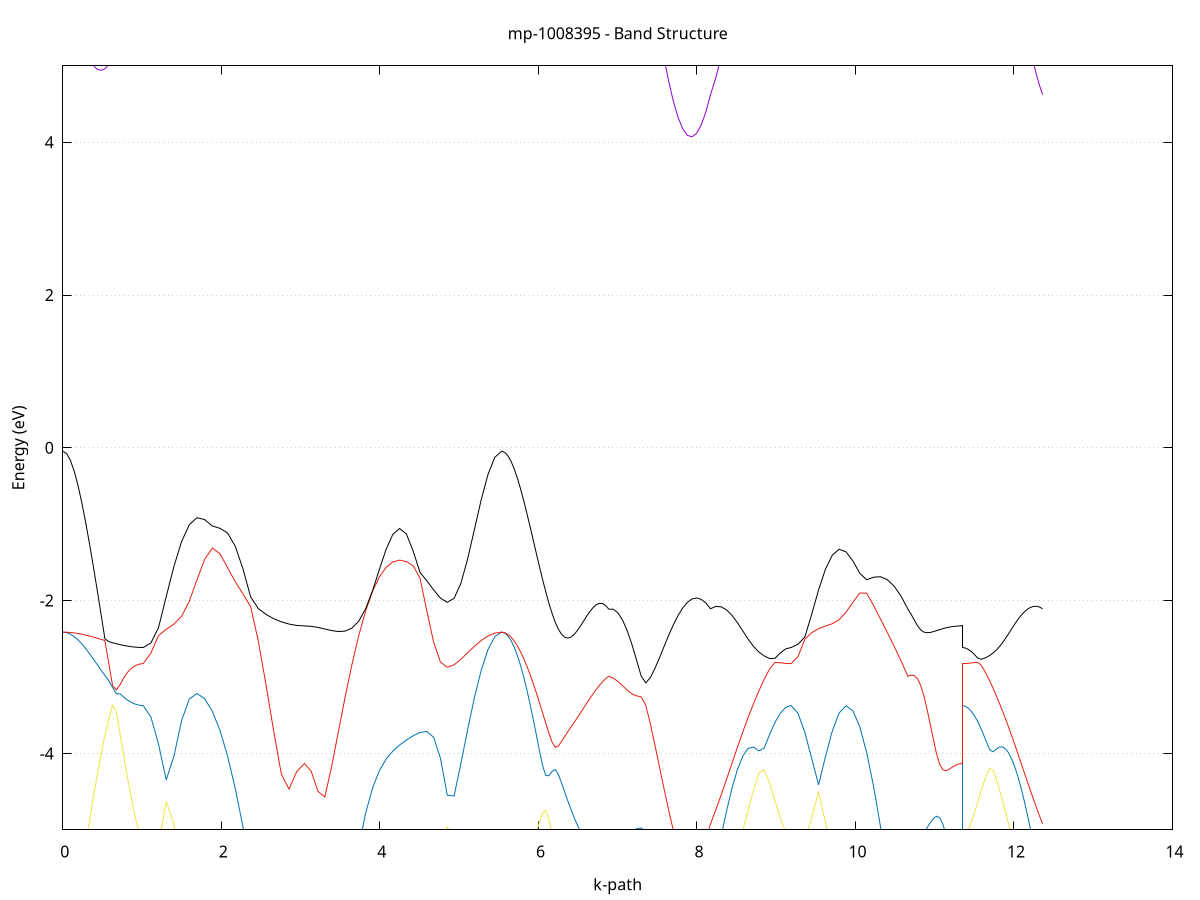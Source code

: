 set title 'mp-1008395 - Band Structure'
set xlabel 'k-path'
set ylabel 'Energy (eV)'
set grid y
set yrange [-5:5]
set terminal png size 800,600
set output 'mp-1008395_bands_gnuplot.png'
plot '-' using 1:2 with lines notitle, '-' using 1:2 with lines notitle, '-' using 1:2 with lines notitle, '-' using 1:2 with lines notitle, '-' using 1:2 with lines notitle, '-' using 1:2 with lines notitle, '-' using 1:2 with lines notitle, '-' using 1:2 with lines notitle, '-' using 1:2 with lines notitle, '-' using 1:2 with lines notitle, '-' using 1:2 with lines notitle, '-' using 1:2 with lines notitle, '-' using 1:2 with lines notitle, '-' using 1:2 with lines notitle, '-' using 1:2 with lines notitle, '-' using 1:2 with lines notitle
0.000000 -20.472477
0.048297 -20.465877
0.096595 -20.446077
0.144893 -20.413077
0.193190 -20.366977
0.241488 -20.307777
0.289785 -20.235577
0.338083 -20.150677
0.386380 -20.052977
0.434678 -19.942977
0.482975 -19.820877
0.531273 -19.687077
0.579570 -19.542277
0.627868 -19.387077
0.676165 -19.222777
0.724463 -19.051277
0.772760 -18.875177
0.821058 -18.698977
0.869355 -18.530477
0.917653 -18.382777
0.965950 -18.276977
1.014248 -18.237477
1.014248 -18.237477
1.111092 -18.222877
1.207937 -18.178177
1.304782 -18.101377
1.401627 -17.989977
1.498471 -17.841177
1.595316 -17.653477
1.692161 -17.425977
1.789006 -17.159377
1.885850 -16.856277
1.982695 -16.522177
2.079540 -16.168977
2.176385 -15.822177
2.273229 -15.535077
2.370074 -15.380577
2.466919 -15.367577
2.563763 -15.428577
2.660608 -15.508077
2.757453 -15.580477
2.854298 -15.635477
2.951142 -15.669177
3.047987 -15.680577
3.047987 -15.680577
3.133804 -15.664477
3.219620 -15.616577
3.305436 -15.537477
3.391252 -15.428577
3.477069 -15.291877
3.562885 -15.130677
3.648701 -14.951077
3.734518 -14.763777
3.820334 -14.596677
3.906150 -14.530677
3.991967 -14.709077
4.077783 -15.103177
4.163599 -15.584577
4.249416 -16.092077
4.335232 -16.599477
4.421048 -17.093577
4.506865 -17.565877
4.592681 -18.010977
4.678497 -18.424777
4.764313 -18.804777
4.850130 -19.148877
4.935946 -19.455277
5.021762 -19.722877
5.107579 -19.950677
5.193395 -20.137877
5.279211 -20.283977
5.365028 -20.388677
5.450844 -20.451577
5.536660 -20.472477
5.536660 -20.472477
5.576402 -20.467977
5.616143 -20.454477
5.655885 -20.431977
5.695626 -20.400377
5.735368 -20.359877
5.775109 -20.310377
5.814851 -20.251977
5.854592 -20.184677
5.894334 -20.108577
5.934075 -20.023677
5.973816 -19.929977
6.013558 -19.827777
6.053299 -19.716877
6.093041 -19.597677
6.132782 -19.470077
6.172524 -19.334377
6.212265 -19.190577
6.252007 -19.039077
6.291748 -18.879977
6.331490 -18.713577
6.371231 -18.540277
6.410973 -18.360577
6.450714 -18.174877
6.490456 -17.984177
6.530197 -17.789077
6.569939 -17.590877
6.609680 -17.391177
6.649422 -17.191977
6.689163 -16.995977
6.728905 -16.806677
6.768646 -16.628477
6.808388 -16.466177
6.848129 -16.324077
6.887870 -16.205477
6.887870 -16.205477
6.946219 -16.293377
7.004568 -16.453577
7.062917 -16.658977
7.121266 -16.885877
7.179615 -17.119477
7.237964 -17.350577
7.296313 -17.573777
7.354662 -17.785977
7.413011 -17.984577
7.471360 -18.168377
7.529709 -18.336077
7.588058 -18.487077
7.646407 -18.620677
7.704756 -18.736577
7.763105 -18.834277
7.821453 -18.913577
7.879802 -18.974377
7.938151 -19.016577
7.996500 -19.039977
8.054849 -19.044677
8.113198 -19.030677
8.171547 -18.998077
8.171547 -18.998077
8.239338 -19.084677
8.307130 -19.146377
8.374921 -19.182977
8.442712 -19.194777
8.510504 -19.181977
8.578295 -19.145077
8.646086 -19.084877
8.713878 -19.002277
8.781669 -18.899077
8.849460 -18.778077
8.917252 -18.643877
8.985043 -18.504577
9.052834 -18.373977
9.120626 -18.275377
9.188417 -18.237477
9.188417 -18.237477
9.275089 -18.247977
9.361762 -18.273277
9.448434 -18.299877
9.535107 -18.314477
9.621779 -18.307277
9.708452 -18.272077
9.795124 -18.204877
9.881797 -18.103877
9.968469 -17.968277
10.055142 -17.798677
10.141814 -17.596377
10.228487 -17.364877
10.315159 -17.110177
10.401832 -16.843177
10.488504 -16.582877
10.575177 -16.359377
10.661849 -16.205477
10.661849 -16.205477
10.701998 -16.109577
10.742147 -16.035277
10.782296 -15.978477
10.822445 -15.934477
10.862593 -15.899277
10.902742 -15.869677
10.942891 -15.843477
10.983040 -15.819277
11.023189 -15.796277
11.063337 -15.774277
11.103486 -15.753177
11.143635 -15.733577
11.183784 -15.715977
11.223933 -15.701177
11.264081 -15.689977
11.304230 -15.682977
11.344379 -15.680577
11.344379 -18.237477
11.383489 -18.250477
11.422600 -18.287277
11.461710 -18.343077
11.500820 -18.411977
11.539931 -18.488677
11.579041 -18.568777
11.618152 -18.649277
11.657262 -18.727677
11.696372 -18.802577
11.735483 -18.872677
11.774593 -18.936977
11.813703 -18.995077
11.852814 -19.046277
11.891924 -19.090277
11.931035 -19.126877
11.970145 -19.155777
12.009255 -19.176777
12.048366 -19.189777
12.087476 -19.194777
12.126586 -19.191477
12.165697 -19.180077
12.204807 -19.160277
12.243918 -19.132177
12.283028 -19.095777
12.322138 -19.051077
12.361249 -18.998077
e
0.000000 -10.906377
0.048297 -10.954977
0.096595 -11.094177
0.144893 -11.307677
0.193190 -11.576777
0.241488 -11.884677
0.289785 -12.218177
0.338083 -12.567777
0.386380 -12.926277
0.434678 -13.288377
0.482975 -13.650277
0.531273 -14.008577
0.579570 -14.360877
0.627868 -14.704777
0.676165 -15.037577
0.724463 -15.356977
0.772760 -15.659277
0.821058 -15.939377
0.869355 -16.189077
0.917653 -16.394977
0.965950 -16.536077
1.014248 -16.587277
1.014248 -16.587277
1.111092 -16.552377
1.207937 -16.449177
1.304782 -16.280977
1.401627 -16.053277
1.498471 -15.772577
1.595316 -15.446977
1.692161 -15.087277
1.789006 -14.709477
1.885850 -14.341777
1.982695 -14.042077
2.079540 -13.909377
2.176385 -13.939777
2.273229 -13.960077
2.370074 -13.825877
2.466919 -13.521477
2.563763 -13.196477
2.660608 -13.134277
2.757453 -13.234077
2.854298 -13.339777
2.951142 -13.411677
3.047987 -13.436777
3.047987 -13.436777
3.133804 -13.422377
3.219620 -13.380677
3.305436 -13.314777
3.391252 -13.231777
3.477069 -13.144577
3.562885 -13.076077
3.648701 -13.063577
3.734518 -13.149377
3.820334 -13.345477
3.906150 -13.542677
3.991967 -13.701177
4.077783 -13.820877
4.163599 -13.901677
4.249416 -13.943377
4.335232 -13.945877
4.421048 -13.909677
4.506865 -13.834777
4.592681 -13.721677
4.678497 -13.570677
4.764313 -13.382577
4.850130 -13.158577
4.935946 -12.900277
5.021762 -12.609977
5.107579 -12.291677
5.193395 -11.952277
5.279211 -11.604177
5.365028 -11.273177
5.450844 -11.011777
5.536660 -10.906377
5.536660 -10.906377
5.576402 -10.925577
5.616143 -10.981277
5.655885 -11.069277
5.695626 -11.183577
5.735368 -11.318477
5.775109 -11.468677
5.814851 -11.629977
5.854592 -11.798877
5.894334 -11.972777
5.934075 -12.149177
5.973816 -12.326577
6.013558 -12.503277
6.053299 -12.678177
6.093041 -12.850277
6.132782 -13.018477
6.172524 -13.182277
6.212265 -13.340677
6.252007 -13.493277
6.291748 -13.639377
6.331490 -13.778377
6.371231 -13.909777
6.410973 -14.032877
6.450714 -14.147077
6.490456 -14.251577
6.530197 -14.345477
6.569939 -14.427677
6.609680 -14.496577
6.649422 -14.550577
6.689163 -14.586877
6.728905 -14.602477
6.768646 -14.593377
6.808388 -14.555277
6.848129 -14.484277
6.887870 -14.378277
6.887870 -14.378277
6.946219 -14.363177
7.004568 -14.247477
7.062917 -14.058277
7.121266 -13.818877
7.179615 -13.545077
7.237964 -13.246877
7.296313 -12.931577
7.354662 -12.605977
7.413011 -12.277977
7.471360 -11.958977
7.529709 -11.666077
7.588058 -11.421777
7.646407 -11.243577
7.704756 -11.129477
7.763105 -11.062477
7.821453 -11.025877
7.879802 -11.009777
7.938151 -11.010877
7.996500 -11.032277
8.054849 -11.084677
8.113198 -11.186877
8.171547 -11.361777
8.171547 -11.361777
8.239338 -11.657077
8.307130 -12.029977
8.374921 -12.450977
8.442712 -12.896277
8.510504 -13.349677
8.578295 -13.800577
8.646086 -14.241377
8.713878 -14.666677
8.781669 -15.071377
8.849460 -15.450477
8.917252 -15.797877
8.985043 -16.104077
9.052834 -16.354477
9.120626 -16.525277
9.188417 -16.587277
9.188417 -16.587277
9.275089 -16.537477
9.361762 -16.394577
9.448434 -16.173377
9.535107 -15.889477
9.621779 -15.556277
9.708452 -15.186077
9.795124 -14.793177
9.881797 -14.399377
9.968469 -14.046577
10.055142 -13.815477
10.141814 -13.789777
10.228487 -13.930377
10.315159 -14.129377
10.401832 -14.315777
10.488504 -14.445377
10.575177 -14.478077
10.661849 -14.378277
10.661849 -14.378277
10.701998 -14.236577
10.742147 -14.064377
10.782296 -13.868477
10.822445 -13.657977
10.862593 -13.444977
10.902742 -13.248177
10.942891 -13.098977
10.983040 -13.030677
11.023189 -13.041377
11.063337 -13.096677
11.103486 -13.168077
11.143635 -13.240877
11.183784 -13.306977
11.223933 -13.361877
11.264081 -13.402877
11.304230 -13.428177
11.344379 -13.436777
11.344379 -16.587277
11.383489 -16.566277
11.422600 -16.505377
11.461710 -16.409477
11.500820 -16.284677
11.539931 -16.136177
11.579041 -15.968677
11.618152 -15.785177
11.657262 -15.588277
11.696372 -15.379877
11.735483 -15.161377
11.774593 -14.933877
11.813703 -14.698577
11.852814 -14.456277
11.891924 -14.207977
11.931035 -13.954577
11.970145 -13.697177
12.009255 -13.436877
12.048366 -13.175177
12.087476 -12.913677
12.126586 -12.654677
12.165697 -12.400777
12.204807 -12.155577
12.243918 -11.923577
12.283028 -11.710077
12.322138 -11.520977
12.361249 -11.361777
e
0.000000 -8.533177
0.048297 -8.528077
0.096595 -8.514077
0.144893 -8.493177
0.193190 -8.467477
0.241488 -8.437777
0.289785 -8.404677
0.338083 -8.368477
0.386380 -8.329477
0.434678 -8.288377
0.482975 -8.245577
0.531273 -8.201777
0.579570 -8.157777
0.627868 -8.114577
0.676165 -8.073177
0.724463 -8.034477
0.772760 -7.999577
0.821058 -7.969377
0.869355 -7.944877
0.917653 -7.926777
0.965950 -7.915677
1.014248 -7.911877
1.014248 -7.911877
1.111092 -8.156877
1.207937 -8.683477
1.304782 -9.288777
1.401627 -9.903377
1.498471 -10.501077
1.595316 -11.067977
1.692161 -11.593677
1.789006 -12.066377
1.885850 -12.465677
1.982695 -12.744977
2.079540 -12.820577
2.176385 -12.709377
2.273229 -12.578477
2.370074 -12.534077
2.466919 -12.574977
2.563763 -12.575677
2.660608 -12.265677
2.757453 -11.746977
2.854298 -11.181977
2.951142 -10.642377
3.047987 -10.339377
3.047987 -10.339377
3.133804 -10.563077
3.219620 -10.972177
3.305436 -11.397677
3.391252 -11.804677
3.477069 -12.182777
3.562885 -12.527677
3.648701 -12.837177
3.734518 -13.110177
3.820334 -13.338877
3.906150 -13.536677
3.991967 -13.561277
4.077783 -13.408977
4.163599 -13.185977
4.249416 -12.939377
4.335232 -12.684677
4.421048 -12.426277
4.506865 -12.163377
4.592681 -11.893177
4.678497 -11.611777
4.764313 -11.315777
4.850130 -11.002977
4.935946 -10.672177
5.021762 -10.324077
5.107579 -9.961577
5.193395 -9.591377
5.279211 -9.226077
5.365028 -8.890677
5.450844 -8.634277
5.536660 -8.533177
5.536660 -8.533177
5.576402 -8.542477
5.616143 -8.569377
5.655885 -8.610977
5.695626 -8.663377
5.735368 -8.722577
5.775109 -8.785177
5.814851 -8.848777
5.854592 -8.911277
5.894334 -8.971377
5.934075 -9.028377
5.973816 -9.081777
6.013558 -9.131577
6.053299 -9.177777
6.093041 -9.220877
6.132782 -9.261377
6.172524 -9.300177
6.212265 -9.338277
6.252007 -9.376977
6.291748 -9.417677
6.331490 -9.462277
6.371231 -9.512777
6.410973 -9.571277
6.450714 -9.640177
6.490456 -9.721377
6.530197 -9.816677
6.569939 -9.927077
6.609680 -10.052577
6.649422 -10.192477
6.689163 -10.345077
6.728905 -10.508177
6.768646 -10.679177
6.808388 -10.855377
6.848129 -11.034277
6.887870 -11.213277
6.887870 -11.213277
6.946219 -11.140577
7.004568 -11.060877
7.062917 -10.976677
7.121266 -10.890377
7.179615 -10.804877
7.237964 -10.722377
7.296313 -10.644377
7.354662 -10.570077
7.413011 -10.494977
7.471360 -10.409477
7.529709 -10.296677
7.588058 -10.133377
7.646407 -9.901877
7.704756 -9.604877
7.763105 -9.263277
7.821453 -8.905977
7.879802 -8.592677
7.938151 -8.531077
7.996500 -8.780477
8.054849 -9.101277
8.113198 -9.400177
8.171547 -9.634177
8.171547 -9.634177
8.239338 -9.692677
8.307130 -9.676877
8.374921 -9.603277
8.442712 -9.487377
8.510504 -9.340477
8.578295 -9.170577
8.646086 -8.984377
8.713878 -8.788677
8.781669 -8.591477
8.849460 -8.402377
8.917252 -8.232577
8.985043 -8.093177
9.052834 -7.991977
9.120626 -7.931677
9.188417 -7.911877
9.188417 -7.911877
9.275089 -8.086277
9.361762 -8.497077
9.448434 -9.004477
9.535107 -9.543277
9.621779 -10.083177
9.708452 -10.605777
9.795124 -11.094777
9.881797 -11.528977
9.968469 -11.869877
10.055142 -12.043377
10.141814 -11.977477
10.228487 -11.731077
10.315159 -11.441777
10.401832 -11.215477
10.488504 -11.109977
10.575177 -11.123577
10.661849 -11.213277
10.661849 -11.213277
10.701998 -11.391677
10.742147 -11.564977
10.782296 -11.729677
10.822445 -11.881077
10.862593 -12.010877
10.902742 -12.103677
10.942891 -12.131277
10.983040 -12.062377
11.023189 -11.901277
11.063337 -11.684477
11.103486 -11.442677
11.143635 -11.194277
11.183784 -10.951577
11.223933 -10.725777
11.264081 -10.531677
11.304230 -10.392077
11.344379 -10.339377
11.344379 -7.911877
11.383489 -7.918477
11.422600 -7.938277
11.461710 -7.971677
11.500820 -8.018777
11.539931 -8.079477
11.579041 -8.153077
11.618152 -8.238577
11.657262 -8.334077
11.696372 -8.437577
11.735483 -8.546677
11.774593 -8.659377
11.813703 -8.773477
11.852814 -8.887277
11.891924 -8.999177
11.931035 -9.107677
11.970145 -9.211477
12.009255 -9.309377
12.048366 -9.400177
12.087476 -9.482277
12.126586 -9.554277
12.165697 -9.614177
12.204807 -9.659677
12.243918 -9.687577
12.283028 -9.694777
12.322138 -9.677677
12.361249 -9.634177
e
0.000000 -8.533077
0.048297 -8.526377
0.096595 -8.505977
0.144893 -8.472177
0.193190 -8.424877
0.241488 -8.364177
0.289785 -8.290077
0.338083 -8.202777
0.386380 -8.102277
0.434678 -7.988877
0.482975 -7.862777
0.531273 -7.724077
0.579570 -7.573377
0.627868 -7.410877
0.676165 -7.237277
0.724463 -7.053577
0.772760 -6.861177
0.821058 -6.662577
0.869355 -6.462777
0.917653 -6.272477
0.965950 -6.117777
1.014248 -6.052677
1.014248 -6.052677
1.111092 -5.820977
1.207937 -5.650177
1.304782 -6.004377
1.401627 -6.404477
1.498471 -6.789277
1.595316 -7.140377
1.692161 -7.453677
1.789006 -7.756477
1.885850 -8.158077
1.982695 -8.644177
2.079540 -9.097677
2.176385 -9.460677
2.273229 -9.689477
2.370074 -9.755777
2.466919 -9.669377
2.563763 -9.470377
2.660608 -9.198977
2.757453 -8.886077
2.854298 -8.602377
2.951142 -9.066477
3.047987 -9.369177
3.047987 -9.369177
3.133804 -9.117577
3.219620 -8.625577
3.305436 -8.941677
3.391252 -9.350677
3.477069 -9.757577
3.562885 -10.129177
3.648701 -10.422777
3.734518 -10.586377
3.820334 -10.588877
3.906150 -10.445177
3.991967 -10.193777
4.077783 -9.869677
4.163599 -9.496877
4.249416 -9.091277
4.335232 -8.661977
4.421048 -8.210577
4.506865 -7.734777
4.592681 -7.233477
4.678497 -6.711777
4.764313 -6.184877
4.850130 -5.688177
4.935946 -5.303177
5.021762 -5.764777
5.107579 -6.391377
5.193395 -6.995377
5.279211 -7.555577
5.365028 -8.040977
5.450844 -8.396277
5.536660 -8.533077
5.536660 -8.533077
5.576402 -8.515977
5.616143 -8.466177
5.655885 -8.387877
5.695626 -8.286177
5.735368 -8.166577
5.775109 -8.033277
5.814851 -7.889977
5.854592 -7.739477
5.894334 -7.584177
5.934075 -7.426077
5.973816 -7.266977
6.013558 -7.108877
6.053299 -6.953877
6.093041 -6.804377
6.132782 -6.663477
6.172524 -6.534977
6.212265 -6.424177
6.252007 -6.338977
6.291748 -6.293377
6.331490 -6.312677
6.371231 -6.415477
6.410973 -6.572677
6.450714 -6.745077
6.490456 -6.913877
6.530197 -7.070877
6.569939 -7.212677
6.609680 -7.338577
6.649422 -7.449077
6.689163 -7.546077
6.728905 -7.631877
6.768646 -7.709077
6.808388 -7.780377
6.848129 -7.847977
6.887870 -7.913677
6.887870 -7.913677
6.946219 -7.894577
7.004568 -7.886077
7.062917 -7.885577
7.121266 -7.887577
7.179615 -7.884077
7.237964 -7.866877
7.296313 -7.828277
7.354662 -7.762677
7.413011 -7.666977
7.471360 -7.540777
7.529709 -7.385577
7.588058 -7.205177
7.646407 -7.004177
7.704756 -7.027077
7.763105 -7.234477
7.821453 -7.495577
7.879802 -7.743677
7.938151 -7.760377
7.996500 -7.477077
8.054849 -7.125977
8.113198 -6.798177
8.171547 -6.543377
8.171547 -6.543377
8.239338 -6.412677
8.307130 -6.364877
8.374921 -6.361677
8.442712 -6.384077
8.510504 -6.418377
8.578295 -6.455477
8.646086 -6.488077
8.713878 -6.509477
8.781669 -6.512877
8.849460 -6.490577
8.917252 -6.435777
8.985043 -6.345077
9.052834 -6.225777
9.120626 -6.107477
9.188417 -6.052677
9.188417 -6.052677
9.275089 -5.926977
9.361762 -5.757177
9.448434 -5.839577
9.535107 -6.047077
9.621779 -6.271477
9.708452 -6.484677
9.795124 -6.683277
9.881797 -6.884677
9.968469 -7.134577
10.055142 -7.452977
10.141814 -7.787577
10.228487 -8.082377
10.315159 -8.292477
10.401832 -8.375577
10.488504 -8.309577
10.575177 -8.122577
10.661849 -7.913677
10.661849 -7.913677
10.701998 -7.979777
10.742147 -8.046877
10.782296 -8.115977
10.822445 -8.188277
10.862593 -8.264177
10.902742 -8.344477
10.942891 -8.429077
10.983040 -8.518077
11.023189 -8.611277
11.063337 -8.708677
11.103486 -8.810677
11.143635 -8.917577
11.183784 -9.028777
11.223933 -9.141877
11.264081 -9.249677
11.304230 -9.334977
11.344379 -9.369177
11.344379 -6.052677
11.383489 -6.072177
11.422600 -6.123477
11.461710 -6.191877
11.500820 -6.264377
11.539931 -6.332477
11.579041 -6.391277
11.618152 -6.438577
11.657262 -6.473677
11.696372 -6.497177
11.735483 -6.510277
11.774593 -6.514177
11.813703 -6.510477
11.852814 -6.500577
11.891924 -6.485877
11.931035 -6.467577
11.970145 -6.447077
12.009255 -6.425577
12.048366 -6.404377
12.087476 -6.385177
12.126586 -6.369777
12.165697 -6.360377
12.204807 -6.360077
12.243918 -6.372577
12.283028 -6.401777
12.322138 -6.449577
12.361249 -6.543377
e
0.000000 -6.395377
0.048297 -6.349977
0.096595 -6.219777
0.144893 -6.019577
0.193190 -5.768177
0.241488 -5.483277
0.289785 -5.180477
0.338083 -4.872177
0.386380 -4.568977
0.434678 -4.279377
0.482975 -4.010177
0.531273 -3.766777
0.579570 -3.552777
0.627868 -3.370177
0.676165 -3.449877
0.724463 -3.757377
0.772760 -4.056177
0.821058 -4.342777
0.869355 -4.611777
0.917653 -4.851777
0.965950 -5.036477
1.014248 -5.111677
1.014248 -5.111677
1.111092 -5.226077
1.207937 -5.183077
1.304782 -4.631977
1.401627 -4.920577
1.498471 -5.518277
1.595316 -6.138277
1.692161 -6.750277
1.789006 -7.298777
1.885850 -7.648477
1.982695 -7.785777
2.079540 -7.794877
2.176385 -7.692577
2.273229 -7.477477
2.370074 -7.150577
2.466919 -6.723577
2.563763 -6.704877
2.660608 -7.312777
2.757453 -7.917277
2.854298 -8.470377
2.951142 -8.282377
3.047987 -8.171077
3.047987 -8.171077
3.133804 -8.282177
3.219620 -8.566577
3.305436 -8.065177
3.391252 -7.476577
3.477069 -6.877977
3.562885 -6.620577
3.648701 -7.095777
3.734518 -7.502077
3.820334 -7.824077
3.906150 -8.052277
3.991967 -8.180677
4.077783 -8.205377
4.163599 -8.123877
4.249416 -7.936377
4.335232 -7.648677
4.421048 -7.275077
4.506865 -6.837377
4.592681 -6.360877
4.678497 -5.871477
4.764313 -5.396577
4.850130 -4.961277
4.935946 -5.137977
5.021762 -5.143877
5.107579 -5.217877
5.193395 -5.442477
5.279211 -5.740677
5.365028 -6.048777
5.450844 -6.296177
5.536660 -6.395377
5.536660 -6.395377
5.576402 -6.377277
5.616143 -6.324377
5.655885 -6.240477
5.695626 -6.130377
5.735368 -5.999577
5.775109 -5.853277
5.814851 -5.696177
5.854592 -5.532577
5.894334 -5.366477
5.934075 -5.201777
5.973816 -5.042977
6.013558 -4.897177
6.053299 -4.781077
6.093041 -4.746377
6.132782 -4.857977
6.172524 -5.055177
6.212265 -5.275077
6.252007 -5.493877
6.291748 -5.694177
6.331490 -5.850377
6.371231 -5.943477
6.410973 -6.001077
6.450714 -6.059077
6.490456 -6.131277
6.530197 -6.219877
6.569939 -6.322677
6.609680 -6.436177
6.649422 -6.557177
6.689163 -6.682777
6.728905 -6.810477
6.768646 -6.938477
6.808388 -7.065277
6.848129 -7.189277
6.887870 -7.309477
6.887870 -7.309477
6.946219 -7.266777
7.004568 -7.226477
7.062917 -7.184677
7.121266 -7.138877
7.179615 -7.088077
7.237964 -7.033477
7.296313 -6.977377
7.354662 -6.922977
7.413011 -6.874277
7.471360 -6.836777
7.529709 -6.818477
7.588058 -6.831677
7.646407 -6.894677
7.704756 -6.788177
7.763105 -6.564677
7.821453 -6.345977
7.879802 -6.167477
7.938151 -6.107377
7.996500 -6.165677
8.054849 -6.278777
8.113198 -6.395077
8.171547 -6.498777
8.171547 -6.498777
8.239338 -6.278877
8.307130 -6.050877
8.374921 -5.810977
8.442712 -5.555177
8.510504 -5.287977
8.578295 -5.015277
8.646086 -4.744077
8.713878 -4.483277
8.781669 -4.256077
8.849460 -4.216777
8.917252 -4.393677
8.985043 -4.619177
9.052834 -4.847077
9.120626 -5.033777
9.188417 -5.111677
9.188417 -5.111677
9.275089 -5.148277
9.361762 -5.131177
9.448434 -4.846477
9.535107 -4.500177
9.621779 -4.904677
9.708452 -5.352777
9.795124 -5.793777
9.881797 -6.190077
9.968469 -6.479077
10.055142 -6.623677
10.141814 -6.656877
10.228487 -6.609077
10.315159 -6.490377
10.401832 -6.304277
10.488504 -6.191477
10.575177 -6.758177
10.661849 -7.309477
10.661849 -7.309477
10.701998 -7.425677
10.742147 -7.535777
10.782296 -7.638277
10.822445 -7.732277
10.862593 -7.816577
10.902742 -7.890777
10.942891 -7.954577
10.983040 -8.008477
11.023189 -8.052977
11.063337 -8.088677
11.103486 -8.116577
11.143635 -8.137377
11.183784 -8.152077
11.223933 -8.161677
11.264081 -8.167377
11.304230 -8.170177
11.344379 -8.171077
11.344379 -5.111677
11.383489 -5.084477
11.422600 -5.010077
11.461710 -4.903677
11.500820 -4.778977
11.539931 -4.646077
11.579041 -4.512677
11.618152 -4.385577
11.657262 -4.273777
11.696372 -4.198477
11.735483 -4.218577
11.774593 -4.327177
11.813703 -4.464077
11.852814 -4.611577
11.891924 -4.764677
11.931035 -4.920877
11.970145 -5.078377
12.009255 -5.235777
12.048366 -5.391777
12.087476 -5.545077
12.126586 -5.694677
12.165697 -5.839477
12.204807 -5.978777
12.243918 -6.112677
12.283028 -6.243677
12.322138 -6.378577
12.361249 -6.498777
e
0.000000 -2.412777
0.048297 -2.419577
0.096595 -2.439577
0.144893 -2.472077
0.193190 -2.515677
0.241488 -2.568777
0.289785 -2.629477
0.338083 -2.695877
0.386380 -2.765977
0.434678 -2.837877
0.482975 -2.909777
0.531273 -2.980277
0.579570 -3.047777
0.627868 -3.136177
0.676165 -3.218977
0.724463 -3.221577
0.772760 -3.266877
0.821058 -3.304677
0.869355 -3.334577
0.917653 -3.356277
0.965950 -3.369277
1.014248 -3.373677
1.014248 -3.373677
1.111092 -3.522277
1.207937 -3.880077
1.304782 -4.345677
1.401627 -4.039277
1.498471 -3.571177
1.595316 -3.290577
1.692161 -3.215677
1.789006 -3.282777
1.885850 -3.446977
1.982695 -3.697877
2.079540 -4.037277
2.176385 -4.462977
2.273229 -4.961777
2.370074 -5.513877
2.466919 -6.098977
2.563763 -6.218477
2.660608 -5.684377
2.757453 -5.195377
2.854298 -5.091077
2.951142 -5.417177
3.047987 -5.569677
3.047987 -5.569677
3.133804 -5.454777
3.219620 -5.180077
3.305436 -5.125877
3.391252 -5.571977
3.477069 -6.100277
3.562885 -6.286477
3.648701 -5.722577
3.734518 -5.212577
3.820334 -4.784977
3.906150 -4.458677
3.991967 -4.230177
4.077783 -4.076277
4.163599 -3.969877
4.249416 -3.890377
4.335232 -3.825177
4.421048 -3.769277
4.506865 -3.725977
4.592681 -3.713877
4.678497 -3.789877
4.764313 -4.061677
4.850130 -4.545977
4.935946 -4.558977
5.021762 -4.135377
5.107579 -3.689077
5.193395 -3.268277
5.279211 -2.910277
5.365028 -2.638977
5.450844 -2.470077
5.536660 -2.412777
5.536660 -2.412777
5.576402 -2.425277
5.616143 -2.462777
5.655885 -2.524877
5.695626 -2.610677
5.735368 -2.719277
5.775109 -2.849377
5.814851 -2.999577
5.854592 -3.167777
5.894334 -3.351877
5.934075 -3.549077
5.973816 -3.755477
6.013558 -3.964477
6.053299 -4.159577
6.093041 -4.289777
6.132782 -4.291977
6.172524 -4.234877
6.212265 -4.211777
6.252007 -4.274977
6.291748 -4.384577
6.331490 -4.504277
6.371231 -4.622277
6.410973 -4.734277
6.450714 -4.838577
6.490456 -4.934577
6.530197 -5.021777
6.569939 -5.100077
6.609680 -5.168777
6.649422 -5.226977
6.689163 -5.273677
6.728905 -5.307877
6.768646 -5.328777
6.808388 -5.335777
6.848129 -5.328977
6.887870 -5.308777
6.887870 -5.308777
6.946219 -5.299177
7.004568 -5.255977
7.062917 -5.187877
7.121266 -5.108177
7.179615 -5.034277
7.237964 -4.985077
7.296313 -4.977377
7.354662 -5.020177
7.413011 -5.111677
7.471360 -5.242577
7.529709 -5.399977
7.588058 -5.568177
7.646407 -5.726677
7.704756 -5.852677
7.763105 -5.932377
7.821453 -5.967277
7.879802 -5.954977
7.938151 -5.924977
7.996500 -5.936377
8.054849 -5.901877
8.113198 -5.816577
8.171547 -5.662577
8.171547 -5.662577
8.239338 -5.400377
8.307130 -5.077677
8.374921 -4.750277
8.442712 -4.455077
8.510504 -4.213077
8.578295 -4.036277
8.646086 -3.934577
8.713878 -3.916477
8.781669 -3.967877
8.849460 -3.928177
8.917252 -3.753577
8.985043 -3.593777
9.052834 -3.473077
9.120626 -3.398677
9.188417 -3.373677
9.188417 -3.373677
9.275089 -3.474177
9.361762 -3.726177
9.448434 -4.067377
9.535107 -4.410577
9.621779 -4.043777
9.708452 -3.705777
9.795124 -3.469477
9.881797 -3.377777
9.968469 -3.443577
10.055142 -3.653177
10.141814 -3.988977
10.228487 -4.430777
10.315159 -4.952377
10.401832 -5.523777
10.488504 -5.978877
10.575177 -5.690577
10.661849 -5.308777
10.661849 -5.308777
10.701998 -5.275477
10.742147 -5.230477
10.782296 -5.175677
10.822445 -5.112977
10.862593 -5.045177
10.902742 -4.975577
10.942891 -4.908977
10.983040 -4.853177
11.023189 -4.822577
11.063337 -4.841277
11.103486 -4.928577
11.143635 -5.067577
11.183784 -5.221377
11.223933 -5.362477
11.264081 -5.473977
11.304230 -5.545177
11.344379 -5.569677
11.344379 -3.373677
11.383489 -3.382077
11.422600 -3.406977
11.461710 -3.448277
11.500820 -3.505477
11.539931 -3.577677
11.579041 -3.663377
11.618152 -3.760377
11.657262 -3.863377
11.696372 -3.954777
11.735483 -3.978977
11.774593 -3.946077
11.813703 -3.918577
11.852814 -3.914977
11.891924 -3.939477
11.931035 -3.992077
11.970145 -4.070877
12.009255 -4.173777
12.048366 -4.298977
12.087476 -4.444677
12.126586 -4.608477
12.165697 -4.786977
12.204807 -4.975277
12.243918 -5.166977
12.283028 -5.353177
12.322138 -5.522077
12.361249 -5.662577
e
0.000000 -2.412777
0.048297 -2.413977
0.096595 -2.417377
0.144893 -2.422977
0.193190 -2.430777
0.241488 -2.440377
0.289785 -2.451577
0.338083 -2.464177
0.386380 -2.477877
0.434678 -2.492377
0.482975 -2.507277
0.531273 -2.522377
0.579570 -2.818477
0.627868 -3.111177
0.676165 -3.169377
0.724463 -3.097677
0.772760 -3.003477
0.821058 -2.933177
0.869355 -2.883077
0.917653 -2.849877
0.965950 -2.831077
1.014248 -2.824977
1.014248 -2.824977
1.111092 -2.687377
1.207937 -2.456777
1.304782 -2.375977
1.401627 -2.307377
1.498471 -2.205677
1.595316 -2.009677
1.692161 -1.729277
1.789006 -1.461577
1.885850 -1.311877
1.982695 -1.386277
2.079540 -1.570477
2.176385 -1.754477
2.273229 -1.912577
2.370074 -2.080277
2.466919 -2.530377
2.563763 -3.101777
2.660608 -3.706177
2.757453 -4.271677
2.854298 -4.467577
2.951142 -4.237777
3.047987 -4.132677
3.047987 -4.132677
3.133804 -4.234177
3.219620 -4.496677
3.305436 -4.570777
3.391252 -4.175977
3.477069 -3.713777
3.562885 -3.257577
3.648701 -2.832477
3.734518 -2.455077
3.820334 -2.136377
3.906150 -1.882177
3.991967 -1.692877
4.077783 -1.565177
4.163599 -1.493177
4.249416 -1.469977
4.335232 -1.489277
4.421048 -1.544977
4.506865 -1.707377
4.592681 -2.134177
4.678497 -2.545177
4.764313 -2.804277
4.850130 -2.872977
4.935946 -2.840477
5.021762 -2.768177
5.107579 -2.682777
5.193395 -2.597777
5.279211 -2.522377
5.365028 -2.463277
5.450844 -2.425677
5.536660 -2.412777
5.536660 -2.412777
5.576402 -2.420177
5.616143 -2.442377
5.655885 -2.478977
5.695626 -2.529477
5.735368 -2.593477
5.775109 -2.669877
5.814851 -2.758077
5.854592 -2.856877
5.894334 -2.965277
5.934075 -3.082077
5.973816 -3.205977
6.013558 -3.335477
6.053299 -3.468777
6.093041 -3.603477
6.132782 -3.735077
6.172524 -3.852277
6.212265 -3.920277
6.252007 -3.903277
6.291748 -3.844377
6.331490 -3.779077
6.371231 -3.715977
6.410973 -3.655177
6.450714 -3.594977
6.490456 -3.533777
6.530197 -3.471177
6.569939 -3.407477
6.609680 -3.343677
6.649422 -3.281077
6.689163 -3.220777
6.728905 -3.163577
6.768646 -3.110577
6.808388 -3.062977
6.848129 -3.022377
6.887870 -2.991377
6.887870 -2.991377
6.946219 -3.015077
7.004568 -3.059077
7.062917 -3.114677
7.121266 -3.172077
7.179615 -3.219677
7.237964 -3.246677
7.296313 -3.258977
7.354662 -3.368077
7.413011 -3.614877
7.471360 -3.896177
7.529709 -4.186677
7.588058 -4.476077
7.646407 -4.755877
7.704756 -5.019477
7.763105 -5.261177
7.821453 -5.475477
7.879802 -5.645577
7.938151 -5.677777
7.996500 -5.519377
8.054849 -5.319077
8.113198 -5.118477
8.171547 -4.923677
8.171547 -4.923677
8.239338 -4.737577
8.307130 -4.539677
8.374921 -4.335877
8.442712 -4.128877
8.510504 -3.921577
8.578295 -3.720077
8.646086 -3.529377
8.713878 -3.349977
8.781669 -3.182077
8.849460 -3.028377
8.917252 -2.894577
8.985043 -2.809677
9.052834 -2.813577
9.120626 -2.822077
9.188417 -2.824977
9.188417 -2.824977
9.275089 -2.732977
9.361762 -2.506577
9.448434 -2.419277
9.535107 -2.367877
9.621779 -2.333877
9.708452 -2.302177
9.795124 -2.248277
9.881797 -2.150777
9.968469 -2.020477
10.055142 -1.900477
10.141814 -1.902977
10.228487 -2.063877
10.315159 -2.239277
10.401832 -2.415877
10.488504 -2.597677
10.575177 -2.789177
10.661849 -2.991377
10.661849 -2.991377
10.701998 -2.974577
10.742147 -2.980377
10.782296 -3.020977
10.822445 -3.108177
10.862593 -3.243777
10.902742 -3.417777
10.942891 -3.614677
10.983040 -3.817477
11.023189 -4.004577
11.063337 -4.145577
11.103486 -4.215577
11.143635 -4.225477
11.183784 -4.206377
11.223933 -4.179177
11.264081 -4.154777
11.304230 -4.138377
11.344379 -4.132677
11.344379 -2.824977
11.383489 -2.823977
11.422600 -2.821077
11.461710 -2.816277
11.500820 -2.810277
11.539931 -2.807877
11.579041 -2.836577
11.618152 -2.899277
11.657262 -2.974077
11.696372 -3.056577
11.735483 -3.145177
11.774593 -3.238777
11.813703 -3.336677
11.852814 -3.438277
11.891924 -3.543677
11.931035 -3.652777
11.970145 -3.765777
12.009255 -3.882177
12.048366 -4.000977
12.087476 -4.120877
12.126586 -4.240577
12.165697 -4.359577
12.204807 -4.477377
12.243918 -4.593677
12.283028 -4.707677
12.322138 -4.818177
12.361249 -4.923677
e
0.000000 -0.044577
0.048297 -0.075277
0.096595 -0.165177
0.144893 -0.308777
0.193190 -0.498577
0.241488 -0.726077
0.289785 -0.983177
0.338083 -1.262777
0.386380 -1.558777
0.434678 -1.866177
0.482975 -2.180777
0.531273 -2.499177
0.579570 -2.537177
0.627868 -2.551377
0.676165 -2.564777
0.724463 -2.576977
0.772760 -2.587777
0.821058 -2.596877
0.869355 -2.604177
0.917653 -2.609577
0.965950 -2.612777
1.014248 -2.613877
1.014248 -2.613877
1.111092 -2.555177
1.207937 -2.352577
1.304782 -1.947177
1.401627 -1.553677
1.498471 -1.227677
1.595316 -1.008077
1.692161 -0.914477
1.789006 -0.939177
1.885850 -1.023077
1.982695 -1.053677
2.079540 -1.115577
2.176385 -1.290077
2.273229 -1.584777
2.370074 -1.951877
2.466919 -2.104177
2.563763 -2.180877
2.660608 -2.236677
2.757453 -2.277877
2.854298 -2.307077
2.951142 -2.325077
3.047987 -2.331277
3.047987 -2.331277
3.133804 -2.336477
3.219620 -2.350977
3.305436 -2.371277
3.391252 -2.392077
3.477069 -2.405077
3.562885 -2.399177
3.648701 -2.359677
3.734518 -2.267977
3.820334 -2.107277
3.906150 -1.875377
3.991967 -1.599177
4.077783 -1.331477
4.163599 -1.133077
4.249416 -1.055577
4.335232 -1.128977
4.421048 -1.354977
4.506865 -1.631277
4.592681 -1.740377
4.678497 -1.859977
4.764313 -1.967077
4.850130 -2.022177
4.935946 -1.971077
5.021762 -1.776177
5.107579 -1.454777
5.193395 -1.066577
5.279211 -0.677577
5.365028 -0.346377
5.450844 -0.123377
5.536660 -0.044577
5.536660 -0.044577
5.576402 -0.059877
5.616143 -0.104977
5.655885 -0.178277
5.695626 -0.276977
5.735368 -0.397777
5.775109 -0.536977
5.814851 -0.690877
5.854592 -0.855577
5.894334 -1.027577
5.934075 -1.203577
5.973816 -1.380277
6.013558 -1.554677
6.053299 -1.723777
6.093041 -1.884377
6.132782 -2.033277
6.172524 -2.166977
6.212265 -2.281577
6.252007 -2.373677
6.291748 -2.440077
6.331490 -2.478977
6.371231 -2.490577
6.410973 -2.477277
6.450714 -2.443177
6.490456 -2.393577
6.530197 -2.333577
6.569939 -2.268477
6.609680 -2.203277
6.649422 -2.142977
6.689163 -2.092177
6.728905 -2.055477
6.768646 -2.036777
6.808388 -2.039077
6.848129 -2.064077
6.887870 -2.111277
6.887870 -2.111277
6.946219 -2.113277
7.004568 -2.161777
7.062917 -2.256977
7.121266 -2.395677
7.179615 -2.572077
7.237964 -2.776877
7.296313 -2.985977
7.354662 -3.076777
7.413011 -3.007277
7.471360 -2.885777
7.529709 -2.743377
7.588058 -2.594277
7.646407 -2.448177
7.704756 -2.312477
7.763105 -2.193177
7.821453 -2.095277
7.879802 -2.022677
7.938151 -1.978777
7.996500 -1.965477
8.054849 -1.983377
8.113198 -2.031377
8.171547 -2.106577
8.171547 -2.106577
8.239338 -2.075977
8.307130 -2.081777
8.374921 -2.122277
8.442712 -2.193177
8.510504 -2.287677
8.578295 -2.395777
8.646086 -2.504377
8.713878 -2.599677
8.781669 -2.672877
8.849460 -2.724477
8.917252 -2.758577
8.985043 -2.756077
9.052834 -2.683977
9.120626 -2.631877
9.188417 -2.613877
9.188417 -2.613877
9.275089 -2.571377
9.361762 -2.476477
9.448434 -2.178177
9.535107 -1.859977
9.621779 -1.588477
9.708452 -1.403677
9.795124 -1.328377
9.881797 -1.362277
9.968469 -1.481777
10.055142 -1.642877
10.141814 -1.727477
10.228487 -1.693977
10.315159 -1.687177
10.401832 -1.726077
10.488504 -1.811577
10.575177 -1.941477
10.661849 -2.111277
10.661849 -2.111277
10.701998 -2.177777
10.742147 -2.254477
10.782296 -2.327577
10.822445 -2.382077
10.862593 -2.411577
10.902742 -2.420577
10.942891 -2.416777
10.983040 -2.406477
11.023189 -2.393377
11.063337 -2.379777
11.103486 -2.367077
11.143635 -2.355977
11.183784 -2.346877
11.223933 -2.339977
11.264081 -2.335077
11.304230 -2.332277
11.344379 -2.331277
11.344379 -2.613877
11.383489 -2.619877
11.422600 -2.637777
11.461710 -2.666877
11.500820 -2.705777
11.539931 -2.748877
11.579041 -2.767477
11.618152 -2.757577
11.657262 -2.739477
11.696372 -2.715977
11.735483 -2.686577
11.774593 -2.650277
11.813703 -2.606177
11.852814 -2.554477
11.891924 -2.496377
11.931035 -2.434077
11.970145 -2.370177
12.009255 -2.307677
12.048366 -2.249077
12.087476 -2.196377
12.126586 -2.151477
12.165697 -2.115877
12.204807 -2.090677
12.243918 -2.076677
12.283028 -2.074577
12.322138 -2.084477
12.361249 -2.106577
e
0.000000 5.284723
0.048297 5.304323
0.096595 5.362723
0.144893 5.454023
0.193190 5.361623
0.241488 5.260823
0.289785 5.161223
0.338083 5.072123
0.386380 5.001423
0.434678 4.956123
0.482975 4.941523
0.531273 4.961123
0.579570 5.016223
0.627868 5.105523
0.676165 5.224823
0.724463 5.367423
0.772760 5.523723
0.821058 5.681823
0.869355 5.827923
0.917653 5.947323
0.965950 6.025923
1.014248 6.053423
1.014248 6.053423
1.111092 6.070823
1.207937 6.124623
1.304782 6.218823
1.401627 6.358923
1.498471 6.549023
1.595316 6.790523
1.692161 7.077423
1.789006 7.391023
1.885850 7.695323
1.982695 7.950023
2.079540 8.140723
2.176385 8.286123
2.273229 8.410723
2.370074 8.526523
2.466919 8.588423
2.563763 8.150523
2.660608 7.368323
2.757453 6.569523
2.854298 5.902623
2.951142 5.455423
3.047987 5.296823
3.047987 5.296823
3.133804 5.439023
3.219620 5.840123
3.305436 6.433423
3.391252 7.105923
3.477069 7.604923
3.562885 7.796723
3.648701 7.930323
3.734518 8.115123
3.820334 8.374523
3.906150 8.704823
3.991967 8.987823
4.077783 8.698923
4.163599 8.412523
4.249416 8.161123
4.335232 7.954223
4.421048 7.774623
4.506865 7.596023
4.592681 7.401623
4.678497 7.189223
4.764313 6.964623
4.850130 6.623623
4.935946 6.274823
5.021762 5.985323
5.107579 5.755223
5.193395 5.580723
5.279211 5.453323
5.365028 5.362523
5.450844 5.304823
5.536660 5.284723
5.536660 5.284723
5.576402 5.284623
5.616143 5.284523
5.655885 5.284723
5.695626 5.285423
5.735368 5.287523
5.775109 5.292223
5.814851 5.301623
5.854592 5.317523
5.894334 5.341423
5.934075 5.373323
5.973816 5.411323
6.013558 5.450923
6.053299 5.487823
6.093041 5.520723
6.132782 5.551223
6.172524 5.580923
6.212265 5.611423
6.252007 5.643523
6.291748 5.677623
6.331490 5.714223
6.371231 5.753423
6.410973 5.795423
6.450714 5.840323
6.490456 5.888123
6.530197 5.939023
6.569939 5.992923
6.609680 6.049923
6.649422 6.110223
6.689163 6.173923
6.728905 6.241223
6.768646 6.312623
6.808388 6.388323
6.848129 6.468623
6.887870 6.553223
6.887870 6.553223
6.946219 6.515323
7.004568 6.470423
7.062917 6.419723
7.121266 6.361623
7.179615 6.291723
7.237964 6.206723
7.296313 6.107923
7.354662 5.999523
7.413011 5.875023
7.471360 5.688523
7.529709 5.404023
7.588058 5.086123
7.646407 4.787223
7.704756 4.529023
7.763105 4.322723
7.821453 4.175023
7.879802 4.090423
7.938151 4.071123
7.996500 4.117323
8.054849 4.227323
8.113198 4.397623
8.171547 4.623223
8.171547 4.623223
8.239338 4.847123
8.307130 5.128723
8.374921 5.462423
8.442712 5.747323
8.510504 5.613223
8.578295 5.485423
8.646086 5.411223
8.713878 5.399523
8.781669 5.447823
8.849460 5.545023
8.917252 5.673423
8.985043 5.811423
9.052834 5.935423
9.120626 6.022123
9.188417 6.053423
9.188417 6.053423
9.275089 6.051323
9.361762 6.050123
9.448434 6.064423
9.535107 6.114423
9.621779 6.220623
9.708452 6.398023
9.795124 6.648123
9.881797 6.951023
9.968469 7.258523
10.055142 7.486923
10.141814 7.549123
10.228487 7.454423
10.315159 7.282823
10.401832 7.089523
10.488504 6.899923
10.575177 6.722523
10.661849 6.553223
10.661849 6.553223
10.701998 6.641523
10.742147 6.727323
10.782296 6.799323
10.822445 6.834423
10.862593 6.802923
10.902742 6.694623
10.942891 6.532123
10.983040 6.345423
11.023189 6.154723
11.063337 5.971823
11.103486 5.803623
11.143635 5.655023
11.183784 5.529323
11.223933 5.429023
11.264081 5.356023
11.304230 5.311723
11.344379 5.296823
11.344379 6.053423
11.383489 6.042923
11.422600 6.012023
11.461710 5.963323
11.500820 5.900223
11.539931 5.826923
11.579041 5.748123
11.618152 5.668123
11.657262 5.591823
11.696372 5.523223
11.735483 5.466423
11.774593 5.424823
11.813703 5.401223
11.852814 5.397523
11.891924 5.414723
11.931035 5.452923
11.970145 5.510823
12.009255 5.585423
12.048366 5.671323
12.087476 5.745823
12.126586 5.627523
12.165697 5.421623
12.204807 5.226223
12.243918 5.047423
12.283028 4.886823
12.322138 4.745123
12.361249 4.623223
e
0.000000 5.594023
0.048297 5.577223
0.096595 5.528623
0.144893 5.459223
0.193190 5.592223
0.241488 5.760023
0.289785 5.960523
0.338083 6.191323
0.386380 6.450323
0.434678 6.718923
0.482975 6.843323
0.531273 6.947423
0.579570 7.031523
0.627868 7.097123
0.676165 7.146823
0.724463 7.183223
0.772760 7.209123
0.821058 7.227023
0.869355 7.238923
0.917653 7.246323
0.965950 7.250323
1.014248 7.251623
1.014248 7.251623
1.111092 7.235023
1.207937 7.250923
1.304782 7.360323
1.401627 7.570623
1.498471 7.866123
1.595316 8.218423
1.692161 8.587823
1.789006 8.934223
1.885850 9.252223
1.982695 9.545223
2.079540 9.714123
2.176385 9.576123
2.273229 9.242023
2.370074 8.897423
2.466919 8.619523
2.563763 8.557823
2.660608 8.425523
2.757453 8.388123
2.854298 8.408223
2.951142 8.448423
3.047987 8.468823
3.047987 8.468823
3.133804 8.437423
3.219620 8.360023
3.305436 8.281323
3.391252 8.285123
3.477069 8.593923
3.562885 9.308423
3.648701 9.554823
3.734518 9.529523
3.820334 9.424323
3.906150 9.239423
3.991967 9.082623
4.077783 9.459323
4.163599 9.746223
4.249416 9.779023
4.335232 9.468423
4.421048 8.993823
4.506865 8.479123
4.592681 7.967423
4.678497 7.478923
4.764313 7.027523
4.850130 6.735723
4.935946 6.510823
5.021762 6.297123
5.107579 6.101223
5.193395 5.929423
5.279211 5.766023
5.365028 5.660123
5.450844 5.608323
5.536660 5.594023
5.536660 5.594023
5.576402 5.591723
5.616143 5.585323
5.655885 5.576323
5.695626 5.566523
5.735368 5.558023
5.775109 5.552623
5.814851 5.551623
5.854592 5.556223
5.894334 5.567423
5.934075 5.587723
5.973816 5.620723
6.013558 5.672623
6.053299 5.748623
6.093041 5.850523
6.132782 5.976723
6.172524 6.124723
6.212265 6.291723
6.252007 6.474723
6.291748 6.669923
6.331490 6.872423
6.371231 7.076223
6.410973 7.274023
6.450714 7.457923
6.490456 7.620923
6.530197 7.758523
6.569939 7.867823
6.609680 7.944223
6.649422 7.979923
6.689163 7.968423
6.728905 7.915323
6.768646 7.837823
6.808388 7.754323
6.848129 7.678823
6.887870 7.619523
6.887870 7.619523
6.946219 7.662923
7.004568 7.733523
7.062917 7.769823
7.121266 7.666023
7.179615 7.479823
7.237964 7.277623
7.296313 7.036923
7.354662 6.735923
7.413011 6.412023
7.471360 6.157023
7.529709 6.041523
7.588058 6.022323
7.646407 6.060223
7.704756 6.139523
7.763105 6.249023
7.821453 6.373623
7.879802 6.479223
7.938151 6.474623
7.996500 6.363923
8.054849 6.246323
8.113198 6.155123
8.171547 6.099023
8.171547 6.099023
8.239338 6.088123
8.307130 6.058623
8.374921 5.957223
8.442712 5.898823
8.510504 6.301923
8.578295 6.771523
8.646086 7.266723
8.713878 7.714723
8.781669 7.779823
8.849460 7.691623
8.917252 7.565323
8.985043 7.439923
9.052834 7.338323
9.120626 7.273623
9.188417 7.251623
9.188417 7.251623
9.275089 7.238223
9.361762 7.236423
9.448434 7.289723
9.535107 7.408623
9.621779 7.583923
9.708452 7.790723
9.795124 7.982423
9.881797 8.103123
9.968469 8.167423
10.055142 8.240623
10.141814 8.343523
10.228487 8.453023
10.315159 8.522023
10.401832 8.475523
10.488504 8.253723
10.575177 7.935723
10.661849 7.619523
10.661849 7.619523
10.701998 7.580723
10.742147 7.564223
10.782296 7.569323
10.822445 7.593723
10.862593 7.634723
10.902742 7.689423
10.942891 7.755323
10.983040 7.830423
11.023189 7.912323
11.063337 7.998923
11.103486 8.088023
11.143635 8.177023
11.183784 8.263023
11.223933 8.341723
11.264081 8.407423
11.304230 8.452523
11.344379 8.468823
11.344379 7.251623
11.383489 7.259023
11.422600 7.280923
11.461710 7.316923
11.500820 7.366123
11.539931 7.426623
11.579041 7.495923
11.618152 7.570423
11.657262 7.645023
11.696372 7.713123
11.735483 7.765823
11.774593 7.789123
11.813703 7.735023
11.852814 7.511823
11.891924 7.228323
11.931035 6.941223
11.970145 6.660123
12.009255 6.389323
12.048366 6.132923
12.087476 5.909623
12.126586 5.894223
12.165697 5.972423
12.204807 6.035723
12.243918 6.072423
12.283028 6.086623
12.322138 6.091123
12.361249 6.099023
e
0.000000 5.594023
0.048297 5.617723
0.096595 5.686623
0.144893 5.794223
0.193190 5.931423
0.241488 6.088023
0.289785 6.253623
0.338083 6.419223
0.386380 6.576323
0.434678 6.735123
0.482975 7.043523
0.531273 7.373323
0.579570 7.722623
0.627868 8.089523
0.676165 8.288823
0.724463 8.231723
0.772760 8.177823
0.821058 8.127923
0.869355 8.083523
0.917653 8.047523
0.965950 8.023523
1.014248 8.015023
1.014248 8.015023
1.111092 8.167123
1.207937 8.543623
1.304782 9.040823
1.401627 9.557723
1.498471 9.762423
1.595316 9.673423
1.692161 9.675123
1.789006 9.828223
1.885850 10.087523
1.982695 10.321023
2.079540 10.326523
2.176385 10.279423
2.273229 10.266023
2.370074 10.115123
2.466919 9.428223
2.563763 8.942723
2.660608 8.941823
2.757453 8.976923
2.854298 8.982123
2.951142 8.965723
3.047987 8.954623
3.047987 8.954623
3.133804 8.978923
3.219620 9.048823
3.305436 9.155523
3.391252 9.283523
3.477069 9.410523
3.562885 9.509423
3.648701 10.132223
3.734518 10.875123
3.820334 11.381723
3.906150 11.558023
3.991967 11.465823
4.077783 11.208423
4.163599 10.870423
4.249416 10.538123
4.335232 10.124523
4.421048 9.590823
4.506865 9.041223
4.592681 8.509123
4.678497 8.008823
4.764313 7.548023
4.850130 7.130923
4.935946 6.759323
5.021762 6.434423
5.107579 6.157823
5.193395 5.933223
5.279211 5.787723
5.365028 5.681823
5.450844 5.616223
5.536660 5.594023
5.536660 5.594023
5.576402 5.605523
5.616143 5.639323
5.655885 5.694323
5.695626 5.768423
5.735368 5.858923
5.775109 5.963123
5.814851 6.078123
5.854592 6.201423
5.894334 6.330423
5.934075 6.463023
5.973816 6.597323
6.013558 6.731823
6.053299 6.865323
6.093041 6.996923
6.132782 7.125923
6.172524 7.252223
6.212265 7.376023
6.252007 7.497523
6.291748 7.617823
6.331490 7.737923
6.371231 7.859223
6.410973 7.982823
6.450714 8.108123
6.490456 8.231023
6.530197 8.342323
6.569939 8.431323
6.609680 8.492523
6.649422 8.534223
6.689163 8.573823
6.728905 8.622523
6.768646 8.678423
6.808388 8.731223
6.848129 8.762223
6.887870 8.732323
6.887870 8.732323
6.946219 8.586123
7.004568 8.333223
7.062917 8.119023
7.121266 8.029623
7.179615 7.968423
7.237964 7.850423
7.296313 7.716123
7.354662 7.623523
7.413011 7.576623
7.471360 7.550923
7.529709 7.522823
7.588058 7.474823
7.646407 7.395923
7.704756 7.283123
7.763105 7.141123
7.821453 6.984323
7.879802 6.848323
7.938151 6.825123
7.996500 6.909623
8.054849 7.000623
8.113198 7.063523
8.171547 7.092223
8.171547 7.092223
8.239338 6.985623
8.307130 6.927423
8.374921 6.989023
8.442712 7.160123
8.510504 7.383123
8.578295 7.604023
8.646086 7.777223
8.713878 7.925923
8.781669 8.367123
8.849460 8.864123
8.917252 8.685423
8.985043 8.413723
9.052834 8.200223
9.120626 8.062823
9.188417 8.015023
9.188417 8.015023
9.275089 8.123623
9.361762 8.401923
9.448434 8.780123
9.535107 9.191723
9.621779 9.326623
9.708452 9.067223
9.795124 8.877823
9.881797 8.812423
9.968469 8.801823
10.055142 8.803823
10.141814 8.881923
10.228487 9.005023
10.315159 9.044723
10.401832 8.979323
10.488504 8.922923
10.575177 8.878823
10.661849 8.732323
10.661849 8.732323
10.701998 8.601423
10.742147 8.403523
10.782296 8.201723
10.822445 8.044023
10.862593 7.970423
10.902742 7.995323
10.942891 8.095923
10.983040 8.239823
11.023189 8.402123
11.063337 8.564123
11.103486 8.709823
11.143635 8.825123
11.183784 8.902523
11.223933 8.943123
11.264081 8.956723
11.304230 8.956423
11.344379 8.954623
11.344379 8.015023
11.383489 8.031123
11.422600 8.078423
11.461710 8.155123
11.500820 8.258623
11.539931 8.385723
11.579041 8.533123
11.618152 8.696723
11.657262 8.863323
11.696372 8.780023
11.735483 8.486223
11.774593 8.192423
11.813703 7.947723
11.852814 7.841523
11.891924 7.766223
11.931035 7.671123
11.970145 7.555823
12.009255 7.427323
12.048366 7.294823
12.087476 7.168123
12.126586 7.057623
12.165697 6.975323
12.204807 6.932223
12.243918 6.933323
12.283028 6.971323
12.322138 7.029823
12.361249 7.092223
e
0.000000 9.817423
0.048297 9.614023
0.096595 9.421423
0.144893 9.256823
0.193190 9.115723
0.241488 8.993723
0.289785 8.886623
0.338083 8.790923
0.386380 8.703823
0.434678 8.623623
0.482975 8.548823
0.531273 8.478523
0.579570 8.412023
0.627868 8.348823
0.676165 8.472023
0.724463 8.868323
0.772760 9.276623
0.821058 9.695123
0.869355 10.121723
0.917653 10.553323
0.965950 10.982323
1.014248 11.301123
1.014248 11.301123
1.111092 11.143723
1.207937 10.856623
1.304782 10.540823
1.401627 10.277123
1.498471 10.380323
1.595316 10.685723
1.692161 10.595423
1.789006 10.530323
1.885850 10.565023
1.982695 10.709423
2.079540 10.958623
2.176385 10.987523
2.273229 10.821723
2.370074 10.376623
2.466919 10.231323
2.563763 10.168323
2.660608 10.135323
2.757453 10.138123
2.854298 10.169723
2.951142 10.205823
3.047987 10.221423
3.047987 10.221423
3.133804 10.233923
3.219620 10.271523
3.305436 10.336723
3.391252 10.433123
3.477069 10.566923
3.562885 10.743723
3.648701 10.960523
3.734518 11.200523
3.820334 11.426023
3.906150 11.565223
3.991967 11.527923
4.077783 11.345723
4.163599 11.146123
4.249416 11.006923
4.335232 10.744423
4.421048 10.617723
4.506865 10.463523
4.592681 10.271523
4.678497 10.061623
4.764313 9.852623
4.850130 9.659323
4.935946 9.492923
5.021762 9.362223
5.107579 9.274423
5.193395 9.236423
5.279211 9.257223
5.365028 9.349923
5.450844 9.535223
5.536660 9.817423
5.536660 9.817423
5.576402 9.697823
5.616143 9.590423
5.655885 9.514323
5.695626 9.468723
5.735368 9.451923
5.775109 9.462123
5.814851 9.497323
5.854592 9.555323
5.894334 9.634323
5.934075 9.732323
5.973816 9.847623
6.013558 9.978223
6.053299 10.122223
6.093041 10.277823
6.132782 10.442523
6.172524 10.613723
6.212265 10.787623
6.252007 10.959423
6.291748 11.120923
6.331490 11.258723
6.371231 11.350523
6.410973 11.368723
6.450714 11.302823
6.490456 11.177323
6.530197 11.030423
6.569939 10.888523
6.609680 10.757523
6.649422 10.621423
6.689163 10.456523
6.728905 10.252523
6.768646 10.017223
6.808388 9.769223
6.848129 9.535123
6.887870 9.360923
6.887870 9.360923
6.946219 9.595023
7.004568 9.949823
7.062917 10.284823
7.121266 10.541323
7.179615 10.727123
7.237964 10.927223
7.296313 11.198323
7.354662 11.538123
7.413011 11.923923
7.471360 12.333223
7.529709 12.746723
7.588058 13.125023
7.646407 13.194323
7.704756 13.218723
7.763105 13.271123
7.821453 13.334323
7.879802 13.363323
7.938151 13.307123
7.996500 13.170023
8.054849 13.003723
8.113198 12.846223
8.171547 12.707223
8.171547 12.707223
8.239338 12.352523
8.307130 11.974923
8.374921 11.581523
8.442712 11.184923
8.510504 10.797723
8.578295 10.428123
8.646086 10.072823
8.713878 9.719823
8.781669 9.365723
8.849460 9.048823
8.917252 9.436423
8.985043 9.953523
9.052834 10.460223
9.120626 10.946623
9.188417 11.301123
9.188417 11.301123
9.275089 11.032223
9.361762 10.633123
9.448434 10.218823
9.535107 9.831223
9.621779 9.751023
9.708452 10.012423
9.795124 10.047623
9.881797 9.993823
9.968469 10.071323
10.055142 10.319023
10.141814 10.633023
10.228487 10.815923
10.315159 10.851923
10.401832 10.870023
10.488504 10.588223
10.575177 9.969223
10.661849 9.360923
10.661849 9.360923
10.701998 9.292223
10.742147 9.306323
10.782296 9.355323
10.822445 9.415723
10.862593 9.478223
10.902742 9.538823
10.942891 9.595223
10.983040 9.647523
11.023189 9.697623
11.063337 9.749223
11.103486 9.808423
11.143635 9.880623
11.183784 9.966423
11.223933 10.058323
11.264081 10.141723
11.304230 10.200323
11.344379 10.221423
11.344379 11.301123
11.383489 11.137223
11.422600 10.873923
11.461710 10.593723
11.500820 10.305923
11.539931 10.012623
11.579041 9.715623
11.618152 9.416523
11.657262 9.126323
11.696372 9.096123
11.735483 9.285523
11.774593 9.487723
11.813703 9.692523
11.852814 9.896723
11.891924 10.099923
11.931035 10.304023
11.970145 10.511823
12.009255 10.725223
12.048366 10.944923
12.087476 11.169823
12.126586 11.398023
12.165697 11.627323
12.204807 11.855023
12.243918 12.078623
12.283028 12.295823
12.322138 12.505423
12.361249 12.707223
e
0.000000 9.817423
0.048297 9.820223
0.096595 9.829223
0.144893 9.845423
0.193190 9.871023
0.241488 9.908523
0.289785 9.961123
0.338083 10.031723
0.386380 10.123123
0.434678 10.237023
0.482975 10.373623
0.531273 10.531623
0.579570 10.707423
0.627868 10.896423
0.676165 11.092523
0.724463 11.289123
0.772760 11.478523
0.821058 11.652723
0.869355 11.802123
0.917653 11.917923
0.965950 11.923323
1.014248 11.602823
1.014248 11.602823
1.111092 11.702723
1.207937 11.746023
1.304782 11.543823
1.401627 11.286323
1.498471 11.038323
1.595316 10.951023
1.692161 11.196323
1.789006 11.271123
1.885850 11.171923
1.982695 11.015523
2.079540 11.051623
2.176385 11.496123
2.273229 11.772323
2.370074 11.737523
2.466919 11.721423
2.563763 11.708623
2.660608 11.659223
2.757453 11.560923
2.854298 11.436723
2.951142 11.334223
3.047987 11.294823
3.047987 11.294823
3.133804 11.352723
3.219620 11.510423
3.305436 11.733023
3.391252 11.981823
3.477069 12.224223
3.562885 12.437723
3.648701 12.611523
3.734518 12.752423
3.820334 12.864623
3.906150 12.844923
3.991967 12.552723
4.077783 12.062823
4.163599 11.509223
4.249416 11.010223
4.335232 10.982423
4.421048 11.087223
4.506865 11.316523
4.592681 11.597823
4.678497 11.760523
4.764313 11.672323
4.850130 11.420123
4.935946 11.113823
5.021762 10.806223
5.107579 10.522723
5.193395 10.277623
5.279211 10.079723
5.365028 9.935123
5.450844 9.847023
5.536660 9.817423
5.536660 9.817423
5.576402 9.827123
5.616143 9.856223
5.655885 9.904223
5.695626 9.970323
5.735368 10.053823
5.775109 10.153323
5.814851 10.267423
5.854592 10.394523
5.894334 10.533023
5.934075 10.680923
5.973816 10.836423
6.013558 10.997123
6.053299 11.161223
6.093041 11.326223
6.132782 11.489623
6.172524 11.648423
6.212265 11.798823
6.252007 11.936423
6.291748 12.055923
6.331490 12.153323
6.371231 12.231523
6.410973 12.308523
6.450714 12.403723
6.490456 12.516323
6.530197 12.511123
6.569939 12.356823
6.609680 12.222323
6.649422 12.142823
6.689163 12.141623
6.728905 12.218523
6.768646 12.352723
6.808388 12.516223
6.848129 12.682523
6.887870 12.824123
6.887870 12.824123
6.946219 12.630923
7.004568 12.368823
7.062917 12.155523
7.121266 12.099823
7.179615 12.247723
7.237964 12.531923
7.296313 12.852823
7.354662 13.109923
7.413011 13.227523
7.471360 13.252623
7.529709 13.241823
7.588058 13.248223
7.646407 13.550523
7.704756 13.868523
7.763105 14.062623
7.821453 14.098923
7.879802 14.060223
7.938151 14.022223
7.996500 13.999723
8.054849 13.969523
8.113198 13.902923
8.171547 13.775923
8.171547 13.775923
8.239338 13.455623
8.307130 13.067223
8.374921 12.647423
8.442712 12.219623
8.510504 11.807223
8.578295 11.442823
8.646086 11.174323
8.713878 11.051523
8.781669 11.086423
8.849460 11.239423
8.917252 11.451223
8.985043 11.669023
9.052834 11.852723
9.120626 11.934523
9.188417 11.602823
9.188417 11.602823
9.275089 11.833123
9.361762 11.819423
9.448434 11.597823
9.535107 11.329423
9.621779 11.071323
9.708452 10.942323
9.795124 11.087123
9.881797 11.336623
9.968469 11.477423
10.055142 11.456323
10.141814 11.361923
10.228487 11.427723
10.315159 11.730523
10.401832 12.031523
10.488504 12.187523
10.575177 12.488223
10.661849 12.824123
10.661849 12.824123
10.701998 12.823323
10.742147 12.715223
10.782296 12.591023
10.822445 12.459123
10.862593 12.323923
10.902742 12.188923
10.942891 12.057023
10.983040 11.930623
11.023189 11.811623
11.063337 11.701923
11.103486 11.602823
11.143635 11.515323
11.183784 11.440523
11.223933 11.379523
11.264081 11.333523
11.304230 11.304623
11.344379 11.294823
11.344379 11.602823
11.383489 11.759323
11.422600 11.960023
11.461710 11.892423
11.500820 11.801723
11.539931 11.692623
11.579041 11.570723
11.618152 11.442723
11.657262 11.317123
11.696372 11.203623
11.735483 11.113423
11.774593 11.058123
11.813703 11.048923
11.852814 11.092723
11.891924 11.190323
11.931035 11.336223
11.970145 11.520423
12.009255 11.732123
12.048366 11.962223
12.087476 12.203323
12.126586 12.449623
12.165697 12.696623
12.204807 12.940223
12.243918 13.176023
12.283028 13.399023
12.322138 13.602623
12.361249 13.775923
e
0.000000 9.862923
0.048297 10.100523
0.096595 10.394123
0.144893 10.721723
0.193190 11.080723
0.241488 11.468323
0.289785 11.881223
0.338083 12.315923
0.386380 12.768923
0.434678 13.236823
0.482975 13.715623
0.531273 14.200123
0.579570 14.682423
0.627868 14.901623
0.676165 14.503023
0.724463 14.090523
0.772760 13.667023
0.821058 13.235023
0.869355 12.797423
0.917653 12.357523
0.965950 11.991523
1.014248 12.016823
1.014248 12.016823
1.111092 11.967223
1.207937 11.913023
1.304782 12.007323
1.401627 12.102823
1.498471 12.195423
1.595316 12.322523
1.692161 12.549023
1.789006 12.880423
1.885850 13.208323
1.982695 13.419523
2.079540 13.317423
2.176385 12.863323
2.273229 12.617123
2.370074 12.842223
2.466919 12.967323
2.563763 12.896423
2.660608 12.749623
2.757453 12.616823
2.854298 12.529123
2.951142 12.482923
3.047987 12.468323
3.047987 12.468323
3.133804 12.473823
3.219620 12.490223
3.305436 12.517923
3.391252 12.557123
3.477069 12.609323
3.562885 12.675823
3.648701 12.755823
3.734518 12.840823
3.820334 12.893823
3.906150 12.858923
3.991967 12.850423
4.077783 12.976123
4.163599 13.166823
4.249416 13.351323
4.335232 13.478623
4.421048 13.506423
4.506865 13.432323
4.592681 13.339523
4.678497 13.414723
4.764313 13.792623
4.850130 14.374623
4.935946 14.655523
5.021762 13.960023
5.107579 13.175323
5.193395 12.359623
5.279211 11.573423
5.365028 10.868523
5.450844 10.284223
5.536660 9.862923
5.536660 9.862923
5.576402 10.014823
5.616143 10.218723
5.655885 10.453023
5.695626 10.715423
5.735368 11.003123
5.775109 11.313223
5.814851 11.642523
5.854592 11.987523
5.894334 12.344823
5.934075 12.710623
5.973816 13.080823
6.013558 13.451323
6.053299 13.817423
6.093041 14.173123
6.132782 14.503623
6.172524 14.635823
6.212265 14.359823
6.252007 14.040123
6.291748 13.731223
6.331490 13.449923
6.371231 13.210223
6.410973 13.015023
6.450714 12.850123
6.490456 12.695823
6.530197 12.664623
6.569939 12.782223
6.609680 12.892623
6.649422 12.983623
6.689163 13.048923
6.728905 13.085223
6.768646 13.090923
6.808388 13.066823
6.848129 13.015923
6.887870 12.947923
6.887870 12.947923
6.946219 13.048723
7.004568 13.137023
7.062917 13.206023
7.121266 13.265323
7.179615 13.320723
7.237964 13.376823
7.296313 13.446823
7.354662 13.573823
7.413011 13.796523
7.471360 14.043323
7.529709 14.247823
7.588058 14.391323
7.646407 14.483323
7.704756 14.553723
7.763105 14.580923
7.821453 14.611923
7.879802 14.681923
7.938151 14.688523
7.996500 14.533623
8.054849 14.406923
8.113198 14.337523
8.171547 14.353723
8.171547 14.353723
8.239338 14.339423
8.307130 14.415423
8.374921 14.485823
8.442712 14.449023
8.510504 14.341423
8.578295 14.191523
8.646086 14.012923
8.713878 13.812323
8.781669 13.590223
8.849460 13.341823
8.917252 13.057323
8.985043 12.727923
9.052834 12.349723
9.120626 11.974723
9.188417 12.016823
9.188417 12.016823
9.275089 11.970223
9.361762 12.134223
9.448434 12.383123
9.535107 12.580023
9.621779 12.726223
9.708452 12.830423
9.795124 12.910023
9.881797 13.000423
9.968469 13.147623
10.055142 13.345923
10.141814 13.488223
10.228487 13.382423
10.315159 12.960523
10.401832 12.526223
10.488504 12.562423
10.575177 12.773923
10.661849 12.947923
10.661849 12.947923
10.701998 12.969423
10.742147 13.040323
10.782296 13.074023
10.822445 13.071523
10.862593 13.040923
10.902742 12.991123
10.942891 12.929723
10.983040 12.863023
11.023189 12.795723
11.063337 12.730923
11.103486 12.670623
11.143635 12.616023
11.183784 12.567823
11.223933 12.527123
11.264081 12.495623
11.304230 12.475423
11.344379 12.468323
11.344379 12.016823
11.383489 12.002623
11.422600 12.000423
11.461710 12.240823
11.500820 12.470923
11.539931 12.686623
11.579041 12.885823
11.618152 13.069123
11.657262 13.237323
11.696372 13.392123
11.735483 13.535623
11.774593 13.669723
11.813703 13.796023
11.852814 13.915223
11.891924 14.027523
11.931035 14.132523
11.970145 14.229023
12.009255 14.315323
12.048366 14.388823
12.087476 14.445923
12.126586 14.480723
12.165697 14.483023
12.204807 14.445323
12.243918 14.389423
12.283028 14.346423
12.322138 14.332323
12.361249 14.353723
e
0.000000 17.686223
0.048297 17.697323
0.096595 17.699423
0.144893 17.612223
0.193190 17.471723
0.241488 17.306323
0.289785 17.102723
0.338083 16.868623
0.386380 16.604323
0.434678 16.310023
0.482975 15.990823
0.531273 15.648523
0.579570 15.284323
0.627868 15.143423
0.676165 15.513723
0.724463 15.577923
0.772760 15.367723
0.821058 15.111423
0.869355 14.881823
0.917653 14.704323
0.965950 14.592423
1.014248 14.554223
1.014248 14.554223
1.111092 14.575323
1.207937 14.634223
1.304782 14.709623
1.401627 14.747423
1.498471 14.700323
1.595316 14.609723
1.692161 14.538323
1.789006 14.534723
1.885850 14.629223
1.982695 14.791323
2.079540 14.816923
2.176385 14.858823
2.273229 14.913823
2.370074 15.078023
2.466919 15.496523
2.563763 16.113623
2.660608 16.422323
2.757453 16.198623
2.854298 15.988123
2.951142 15.846523
3.047987 15.796923
3.047987 15.796923
3.133804 15.802023
3.219620 15.815023
3.305436 15.829723
3.391252 15.835423
3.477069 15.819123
3.562885 15.710323
3.648701 15.035323
3.734518 14.415123
3.820334 13.944023
3.906150 13.767023
3.991967 13.869023
4.077783 14.103323
4.163599 14.394223
4.249416 14.700623
4.335232 14.984923
4.421048 15.219123
4.506865 15.422923
4.592681 15.640623
4.678497 15.885223
4.764313 15.704123
4.850130 15.232623
4.935946 15.033723
5.021762 15.695923
5.107579 16.312223
5.193395 16.843423
5.279211 17.262123
5.365028 17.553223
5.450844 17.722623
5.536660 17.686123
5.536660 17.686823
5.576402 17.697223
5.616143 17.729523
5.655885 17.684023
5.695626 17.596623
5.735368 17.505223
5.775109 17.360323
5.814851 17.203423
5.854592 17.016523
5.894334 16.808423
5.934075 16.568223
5.973816 16.304823
6.013558 16.021823
6.053299 15.720923
6.093041 15.407823
6.132782 15.097723
6.172524 14.965223
6.212265 15.220923
6.252007 15.470223
6.291748 15.415923
6.331490 15.241323
6.371231 15.081023
6.410973 14.957523
6.450714 14.885223
6.490456 14.871823
6.530197 14.915123
6.569939 15.006723
6.609680 15.135323
6.649422 15.290123
6.689163 15.459723
6.728905 15.627823
6.768646 15.759923
6.808388 15.819823
6.848129 15.843923
6.887870 15.884423
6.887870 15.884423
6.946219 15.969023
7.004568 16.192923
7.062917 16.316523
7.121266 16.248123
7.179615 16.142123
7.237964 16.012523
7.296313 15.845923
7.354662 15.625023
7.413011 15.365323
7.471360 15.113323
7.529709 14.904523
7.588058 14.751523
7.646407 14.650923
7.704756 14.598623
7.763105 14.681923
7.821453 14.878223
7.879802 14.936623
7.938151 14.870323
7.996500 14.983823
8.054849 14.896823
8.113198 14.744023
8.171547 14.588623
8.171547 14.588623
8.239338 14.616223
8.307130 14.652123
8.374921 14.745123
8.442712 14.960223
8.510504 15.237523
8.578295 15.535423
8.646086 15.786823
8.713878 15.807723
8.781669 15.788923
8.849460 15.691023
8.917252 15.316923
8.985043 14.988323
9.052834 14.746423
9.120626 14.601923
9.188417 14.554223
9.188417 14.554223
9.275089 14.588623
9.361762 14.694323
9.448434 14.870323
9.535107 15.091323
9.621779 15.261223
9.708452 15.311623
9.795124 15.339423
9.881797 15.389423
9.968469 15.465623
10.055142 15.519423
10.141814 15.375423
10.228487 15.168323
10.315159 15.205023
10.401832 15.400523
10.488504 15.613723
10.575177 15.755223
10.661849 15.884423
10.661849 15.884423
10.701998 15.965423
10.742147 16.094023
10.782296 16.267523
10.822445 16.476923
10.862593 16.709923
10.902742 16.951923
10.942891 17.173123
10.983040 17.241723
11.023189 17.075023
11.063337 16.847923
11.103486 16.614723
11.143635 16.393123
11.183784 16.194423
11.223933 16.027923
11.264081 15.902123
11.304230 15.823623
11.344379 15.796923
11.344379 14.554223
11.383489 14.570123
11.422600 14.617823
11.461710 14.697923
11.500820 14.810723
11.539931 14.955623
11.579041 15.130523
11.618152 15.331023
11.657262 15.548723
11.696372 15.743423
11.735483 15.782523
11.774593 15.797023
11.813703 15.806823
11.852814 15.809823
11.891924 15.776223
11.931035 15.636823
11.970145 15.466523
12.009255 15.294123
12.048366 15.126823
12.087476 14.970123
12.126586 14.832423
12.165697 14.727723
12.204807 14.669023
12.243918 14.641023
12.283028 14.621223
12.322138 14.602823
12.361249 14.588623
e
0.000000 17.807023
0.048297 17.756723
0.096595 17.730723
0.144893 17.785823
0.193190 17.774623
0.241488 17.708923
0.289785 17.594523
0.338083 17.482923
0.386380 17.358323
0.434678 17.219623
0.482975 17.071223
0.531273 16.914423
0.579570 16.752123
0.627868 16.590123
0.676165 16.416623
0.724463 16.252823
0.772760 16.092223
0.821058 15.948123
0.869355 15.823123
0.917653 15.727023
0.965950 15.665023
1.014248 15.643723
1.014248 15.643723
1.111092 15.604423
1.207937 15.506123
1.304782 15.397423
1.401627 15.353623
1.498471 15.431323
1.595316 15.591823
1.692161 15.779723
1.789006 15.967823
1.885850 15.857623
1.982695 15.175123
2.079540 15.013223
2.176385 15.316523
2.273229 15.873823
2.370074 16.530023
2.466919 16.860923
2.563763 16.741323
2.660608 16.900223
2.757453 17.552623
2.854298 18.144723
2.951142 18.669323
3.047987 18.954523
3.047987 18.930523
3.133804 18.607123
3.219620 18.162223
3.305436 17.635623
3.391252 17.038323
3.477069 16.388923
3.562885 15.768923
3.648701 15.680823
3.734518 15.571023
3.820334 15.500523
3.906150 15.218223
3.991967 14.930923
4.077783 14.761223
4.163599 14.719423
4.249416 14.846823
4.335232 15.170523
4.421048 15.665223
4.506865 16.208223
4.592681 16.370823
4.678497 16.094923
4.764313 16.149723
4.850130 16.420923
4.935946 16.692423
5.021762 16.955623
5.107579 17.207723
5.193395 17.430923
5.279211 17.627823
5.365028 17.789623
5.450844 17.731723
5.536660 17.776723
5.536660 17.782923
5.576402 17.768323
5.616143 17.733223
5.655885 17.784023
5.695626 17.828823
5.735368 17.742623
5.775109 17.641023
5.814851 17.562923
5.854592 17.421423
5.894334 17.421023
5.934075 17.152423
5.973816 17.002023
6.013558 16.833923
6.053299 16.660023
6.093041 16.475123
6.132782 16.281623
6.172524 16.081923
6.212265 15.882723
6.252007 15.726523
6.291748 15.872923
6.331490 16.143223
6.371231 16.414023
6.410973 16.671123
6.450714 16.888423
6.490456 16.953923
6.530197 16.850723
6.569939 16.704923
6.609680 16.555523
6.649422 16.415623
6.689163 16.295723
6.728905 16.212323
6.768646 16.200923
6.808388 16.300723
6.848129 16.478923
6.887870 16.686623
6.887870 16.686523
6.946219 16.605123
7.004568 16.544623
7.062917 16.680223
7.121266 17.046723
7.179615 17.362023
7.237964 17.066323
7.296313 16.710923
7.354662 16.442123
7.413011 16.270323
7.471360 16.165523
7.529709 16.096423
7.588058 16.037523
7.646407 15.972523
7.704756 15.882123
7.763105 15.743223
7.821453 15.401623
7.879802 15.264123
7.938151 15.298123
7.996500 15.258423
8.054849 15.495823
8.113198 15.844523
8.171547 15.978123
8.171547 15.983823
8.239338 16.010623
8.307130 15.986923
8.374921 15.942323
8.442712 15.900523
8.510504 15.871523
8.578295 15.856323
8.646086 15.889823
8.713878 16.094123
8.781669 16.056823
8.849460 15.781423
8.917252 15.738323
8.985043 15.704323
9.052834 15.673223
9.120626 15.651523
9.188417 15.643723
9.188417 15.643723
9.275089 15.627723
9.361762 15.587923
9.448434 15.542423
9.535107 15.523623
9.621779 15.618623
9.708452 15.876023
9.795124 16.176223
9.881797 16.451823
9.968469 16.688723
10.055142 16.412623
10.141814 16.309523
10.228487 16.526323
10.315159 16.617023
10.401832 16.500523
10.488504 16.420023
10.575177 16.484623
10.661849 16.686523
10.661849 16.686523
10.701998 16.904723
10.742147 17.119823
10.782296 17.323623
10.822445 17.504323
10.862593 17.638523
10.902742 17.685223
10.942891 17.621023
10.983040 17.614323
11.023189 17.794323
11.063337 18.008223
11.103486 18.213623
11.143635 18.399723
11.183784 18.562723
11.223933 18.701923
11.264081 18.811723
11.304230 18.924023
11.344379 18.942123
11.344379 15.643723
11.383489 15.646423
11.422600 15.654123
11.461710 15.666323
11.500820 15.682023
11.539931 15.700323
11.579041 15.719623
11.618152 15.739723
11.657262 15.761023
11.696372 15.809723
11.735483 15.992523
11.774593 16.118323
11.813703 16.105123
11.852814 15.994823
11.891924 15.879423
11.931035 15.855123
11.970145 15.858623
12.009255 15.867623
12.048366 15.881023
12.087476 15.899123
12.126586 15.921523
12.165697 15.947223
12.204807 15.973823
12.243918 15.996623
12.283028 16.009923
12.322138 16.005623
12.361249 15.980423
e
